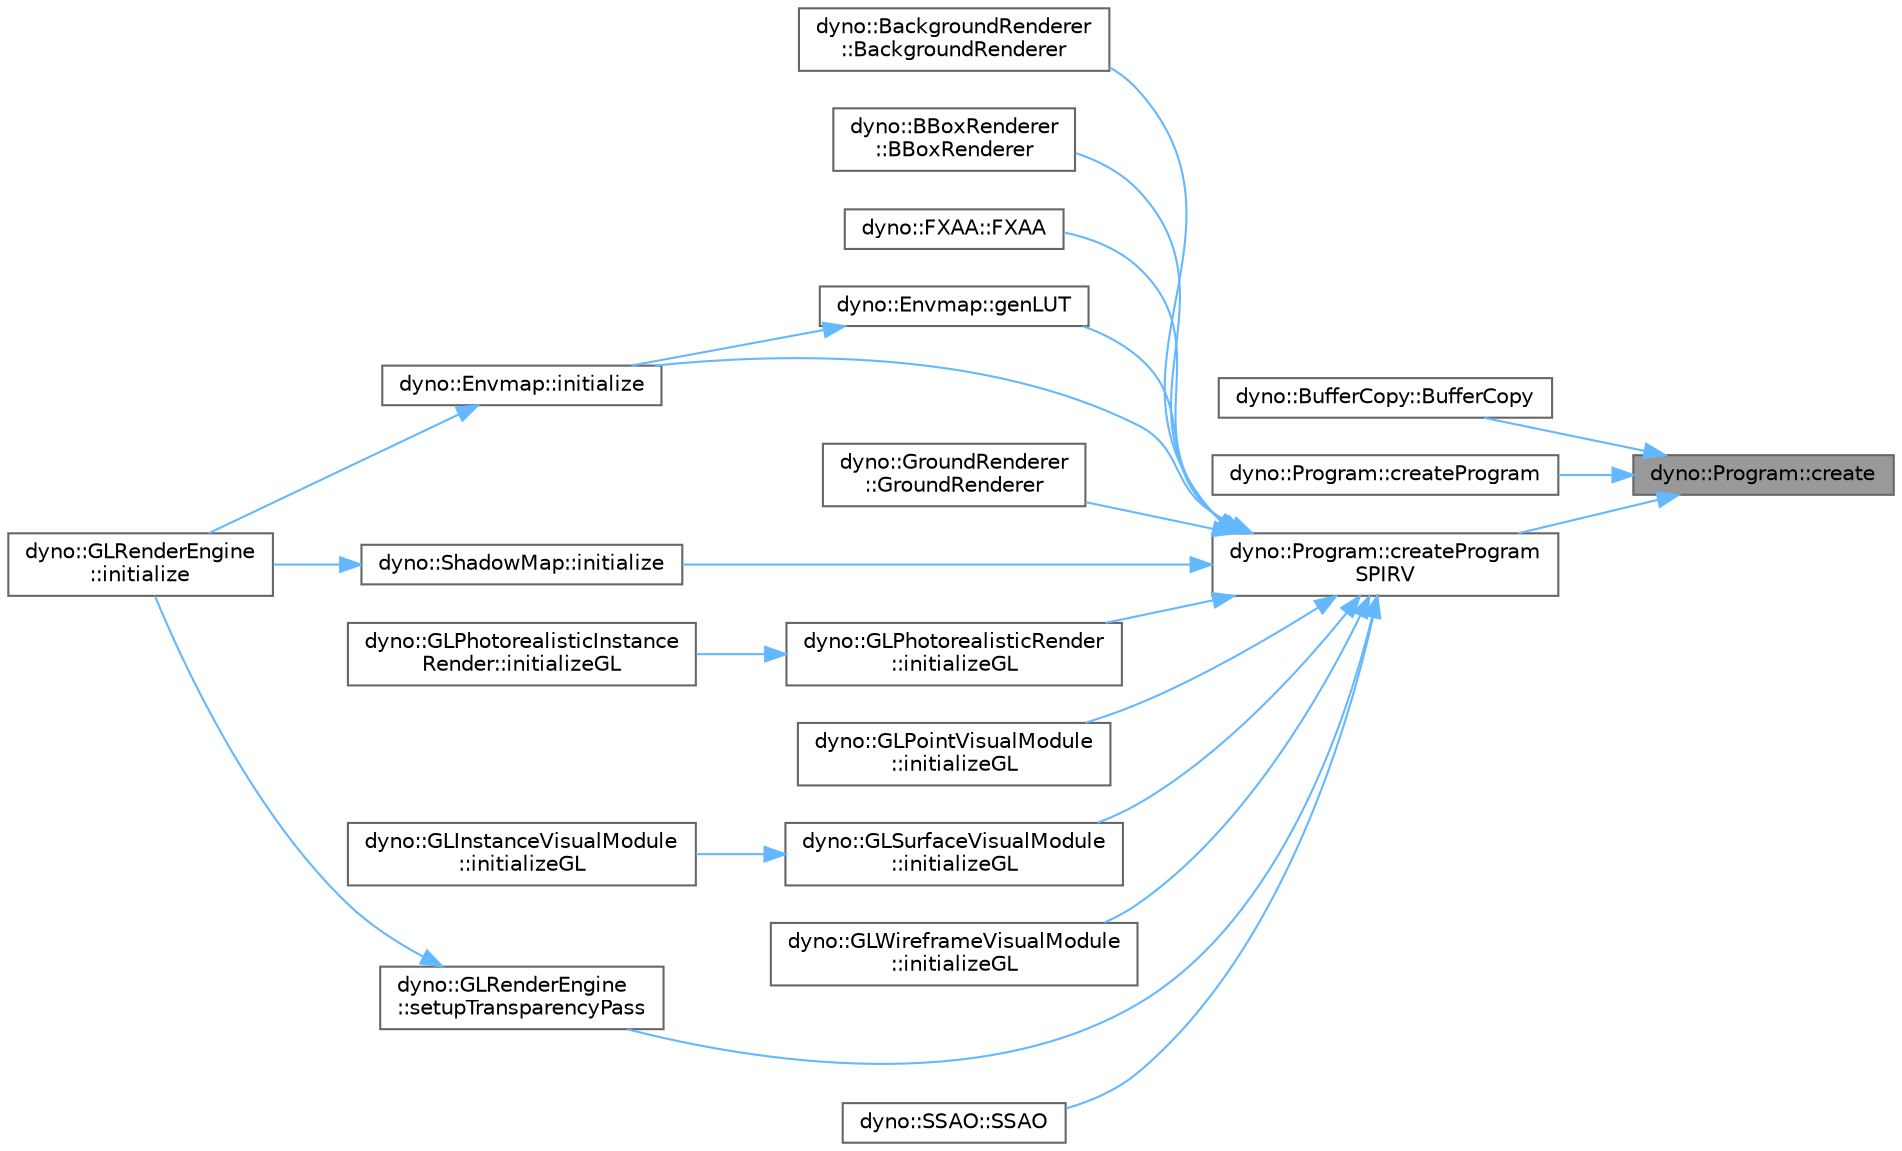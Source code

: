 digraph "dyno::Program::create"
{
 // LATEX_PDF_SIZE
  bgcolor="transparent";
  edge [fontname=Helvetica,fontsize=10,labelfontname=Helvetica,labelfontsize=10];
  node [fontname=Helvetica,fontsize=10,shape=box,height=0.2,width=0.4];
  rankdir="RL";
  Node1 [id="Node000001",label="dyno::Program::create",height=0.2,width=0.4,color="gray40", fillcolor="grey60", style="filled", fontcolor="black",tooltip=" "];
  Node1 -> Node2 [id="edge1_Node000001_Node000002",dir="back",color="steelblue1",style="solid",tooltip=" "];
  Node2 [id="Node000002",label="dyno::BufferCopy::BufferCopy",height=0.2,width=0.4,color="grey40", fillcolor="white", style="filled",URL="$classdyno_1_1_buffer_copy.html#a951a951686489c93379438bc97d0803b",tooltip=" "];
  Node1 -> Node3 [id="edge2_Node000001_Node000003",dir="back",color="steelblue1",style="solid",tooltip=" "];
  Node3 [id="Node000003",label="dyno::Program::createProgram",height=0.2,width=0.4,color="grey40", fillcolor="white", style="filled",URL="$classdyno_1_1_program.html#a686cad9a9944aec868552dea91a1d6a2",tooltip=" "];
  Node1 -> Node4 [id="edge3_Node000001_Node000004",dir="back",color="steelblue1",style="solid",tooltip=" "];
  Node4 [id="Node000004",label="dyno::Program::createProgram\lSPIRV",height=0.2,width=0.4,color="grey40", fillcolor="white", style="filled",URL="$classdyno_1_1_program.html#a1e85d6879c748bd42e78757cc7532528",tooltip=" "];
  Node4 -> Node5 [id="edge4_Node000004_Node000005",dir="back",color="steelblue1",style="solid",tooltip=" "];
  Node5 [id="Node000005",label="dyno::BackgroundRenderer\l::BackgroundRenderer",height=0.2,width=0.4,color="grey40", fillcolor="white", style="filled",URL="$classdyno_1_1_background_renderer.html#a5bdf25c6142ebfca3f20ef3503b1ee32",tooltip=" "];
  Node4 -> Node6 [id="edge5_Node000004_Node000006",dir="back",color="steelblue1",style="solid",tooltip=" "];
  Node6 [id="Node000006",label="dyno::BBoxRenderer\l::BBoxRenderer",height=0.2,width=0.4,color="grey40", fillcolor="white", style="filled",URL="$classdyno_1_1_b_box_renderer.html#abf75898619c7fb7c39967c3808f8eb71",tooltip=" "];
  Node4 -> Node7 [id="edge6_Node000004_Node000007",dir="back",color="steelblue1",style="solid",tooltip=" "];
  Node7 [id="Node000007",label="dyno::FXAA::FXAA",height=0.2,width=0.4,color="grey40", fillcolor="white", style="filled",URL="$classdyno_1_1_f_x_a_a.html#a027bcd20c6e2404aa4e45ca9c2985c1a",tooltip=" "];
  Node4 -> Node8 [id="edge7_Node000004_Node000008",dir="back",color="steelblue1",style="solid",tooltip=" "];
  Node8 [id="Node000008",label="dyno::Envmap::genLUT",height=0.2,width=0.4,color="grey40", fillcolor="white", style="filled",URL="$classdyno_1_1_envmap.html#a47fd205a45326b0b408bd7dd12ee0c3f",tooltip=" "];
  Node8 -> Node9 [id="edge8_Node000008_Node000009",dir="back",color="steelblue1",style="solid",tooltip=" "];
  Node9 [id="Node000009",label="dyno::Envmap::initialize",height=0.2,width=0.4,color="grey40", fillcolor="white", style="filled",URL="$classdyno_1_1_envmap.html#a06ef87b6fb75cab2a31198a6e645be4a",tooltip=" "];
  Node9 -> Node10 [id="edge9_Node000009_Node000010",dir="back",color="steelblue1",style="solid",tooltip=" "];
  Node10 [id="Node000010",label="dyno::GLRenderEngine\l::initialize",height=0.2,width=0.4,color="grey40", fillcolor="white", style="filled",URL="$classdyno_1_1_g_l_render_engine.html#a5c750a13a345911de8521f1d6eb2846e",tooltip=" "];
  Node4 -> Node11 [id="edge10_Node000004_Node000011",dir="back",color="steelblue1",style="solid",tooltip=" "];
  Node11 [id="Node000011",label="dyno::GroundRenderer\l::GroundRenderer",height=0.2,width=0.4,color="grey40", fillcolor="white", style="filled",URL="$classdyno_1_1_ground_renderer.html#af77174d5470cd0ee28f19001ac59d867",tooltip=" "];
  Node4 -> Node9 [id="edge11_Node000004_Node000009",dir="back",color="steelblue1",style="solid",tooltip=" "];
  Node4 -> Node12 [id="edge12_Node000004_Node000012",dir="back",color="steelblue1",style="solid",tooltip=" "];
  Node12 [id="Node000012",label="dyno::ShadowMap::initialize",height=0.2,width=0.4,color="grey40", fillcolor="white", style="filled",URL="$classdyno_1_1_shadow_map.html#a895897f89d3aef414e712d4fe9496aa5",tooltip=" "];
  Node12 -> Node10 [id="edge13_Node000012_Node000010",dir="back",color="steelblue1",style="solid",tooltip=" "];
  Node4 -> Node13 [id="edge14_Node000004_Node000013",dir="back",color="steelblue1",style="solid",tooltip=" "];
  Node13 [id="Node000013",label="dyno::GLPhotorealisticRender\l::initializeGL",height=0.2,width=0.4,color="grey40", fillcolor="white", style="filled",URL="$classdyno_1_1_g_l_photorealistic_render.html#ae8a22e652710c68ce738951e131925f7",tooltip=" "];
  Node13 -> Node14 [id="edge15_Node000013_Node000014",dir="back",color="steelblue1",style="solid",tooltip=" "];
  Node14 [id="Node000014",label="dyno::GLPhotorealisticInstance\lRender::initializeGL",height=0.2,width=0.4,color="grey40", fillcolor="white", style="filled",URL="$classdyno_1_1_g_l_photorealistic_instance_render.html#a4926b92a234568fcc2ebeed9d2d49567",tooltip=" "];
  Node4 -> Node15 [id="edge16_Node000004_Node000015",dir="back",color="steelblue1",style="solid",tooltip=" "];
  Node15 [id="Node000015",label="dyno::GLPointVisualModule\l::initializeGL",height=0.2,width=0.4,color="grey40", fillcolor="white", style="filled",URL="$classdyno_1_1_g_l_point_visual_module.html#a3e1faff681fc19005bd575bcc8359f7b",tooltip=" "];
  Node4 -> Node16 [id="edge17_Node000004_Node000016",dir="back",color="steelblue1",style="solid",tooltip=" "];
  Node16 [id="Node000016",label="dyno::GLSurfaceVisualModule\l::initializeGL",height=0.2,width=0.4,color="grey40", fillcolor="white", style="filled",URL="$classdyno_1_1_g_l_surface_visual_module.html#aad336d271f84402f608eedc8903a45c9",tooltip=" "];
  Node16 -> Node17 [id="edge18_Node000016_Node000017",dir="back",color="steelblue1",style="solid",tooltip=" "];
  Node17 [id="Node000017",label="dyno::GLInstanceVisualModule\l::initializeGL",height=0.2,width=0.4,color="grey40", fillcolor="white", style="filled",URL="$classdyno_1_1_g_l_instance_visual_module.html#a1a54926dbfa1ac0b359bb539b165b233",tooltip=" "];
  Node4 -> Node18 [id="edge19_Node000004_Node000018",dir="back",color="steelblue1",style="solid",tooltip=" "];
  Node18 [id="Node000018",label="dyno::GLWireframeVisualModule\l::initializeGL",height=0.2,width=0.4,color="grey40", fillcolor="white", style="filled",URL="$classdyno_1_1_g_l_wireframe_visual_module.html#a06608b4001c8f61ea23179ad515b0999",tooltip=" "];
  Node4 -> Node19 [id="edge20_Node000004_Node000019",dir="back",color="steelblue1",style="solid",tooltip=" "];
  Node19 [id="Node000019",label="dyno::GLRenderEngine\l::setupTransparencyPass",height=0.2,width=0.4,color="grey40", fillcolor="white", style="filled",URL="$classdyno_1_1_g_l_render_engine.html#a113df887f94fdd2ba6c2f68514ddd6f8",tooltip=" "];
  Node19 -> Node10 [id="edge21_Node000019_Node000010",dir="back",color="steelblue1",style="solid",tooltip=" "];
  Node4 -> Node20 [id="edge22_Node000004_Node000020",dir="back",color="steelblue1",style="solid",tooltip=" "];
  Node20 [id="Node000020",label="dyno::SSAO::SSAO",height=0.2,width=0.4,color="grey40", fillcolor="white", style="filled",URL="$classdyno_1_1_s_s_a_o.html#ab7b9a49826fb8271e6a08652f79f83ec",tooltip=" "];
}
